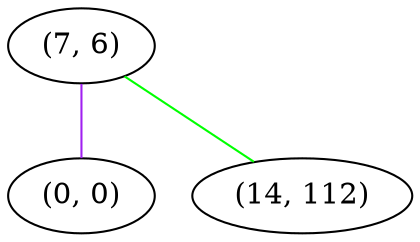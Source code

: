 graph "" {
"(7, 6)";
"(0, 0)";
"(14, 112)";
"(7, 6)" -- "(0, 0)"  [color=purple, key=0, weight=4];
"(7, 6)" -- "(14, 112)"  [color=green, key=0, weight=2];
}
